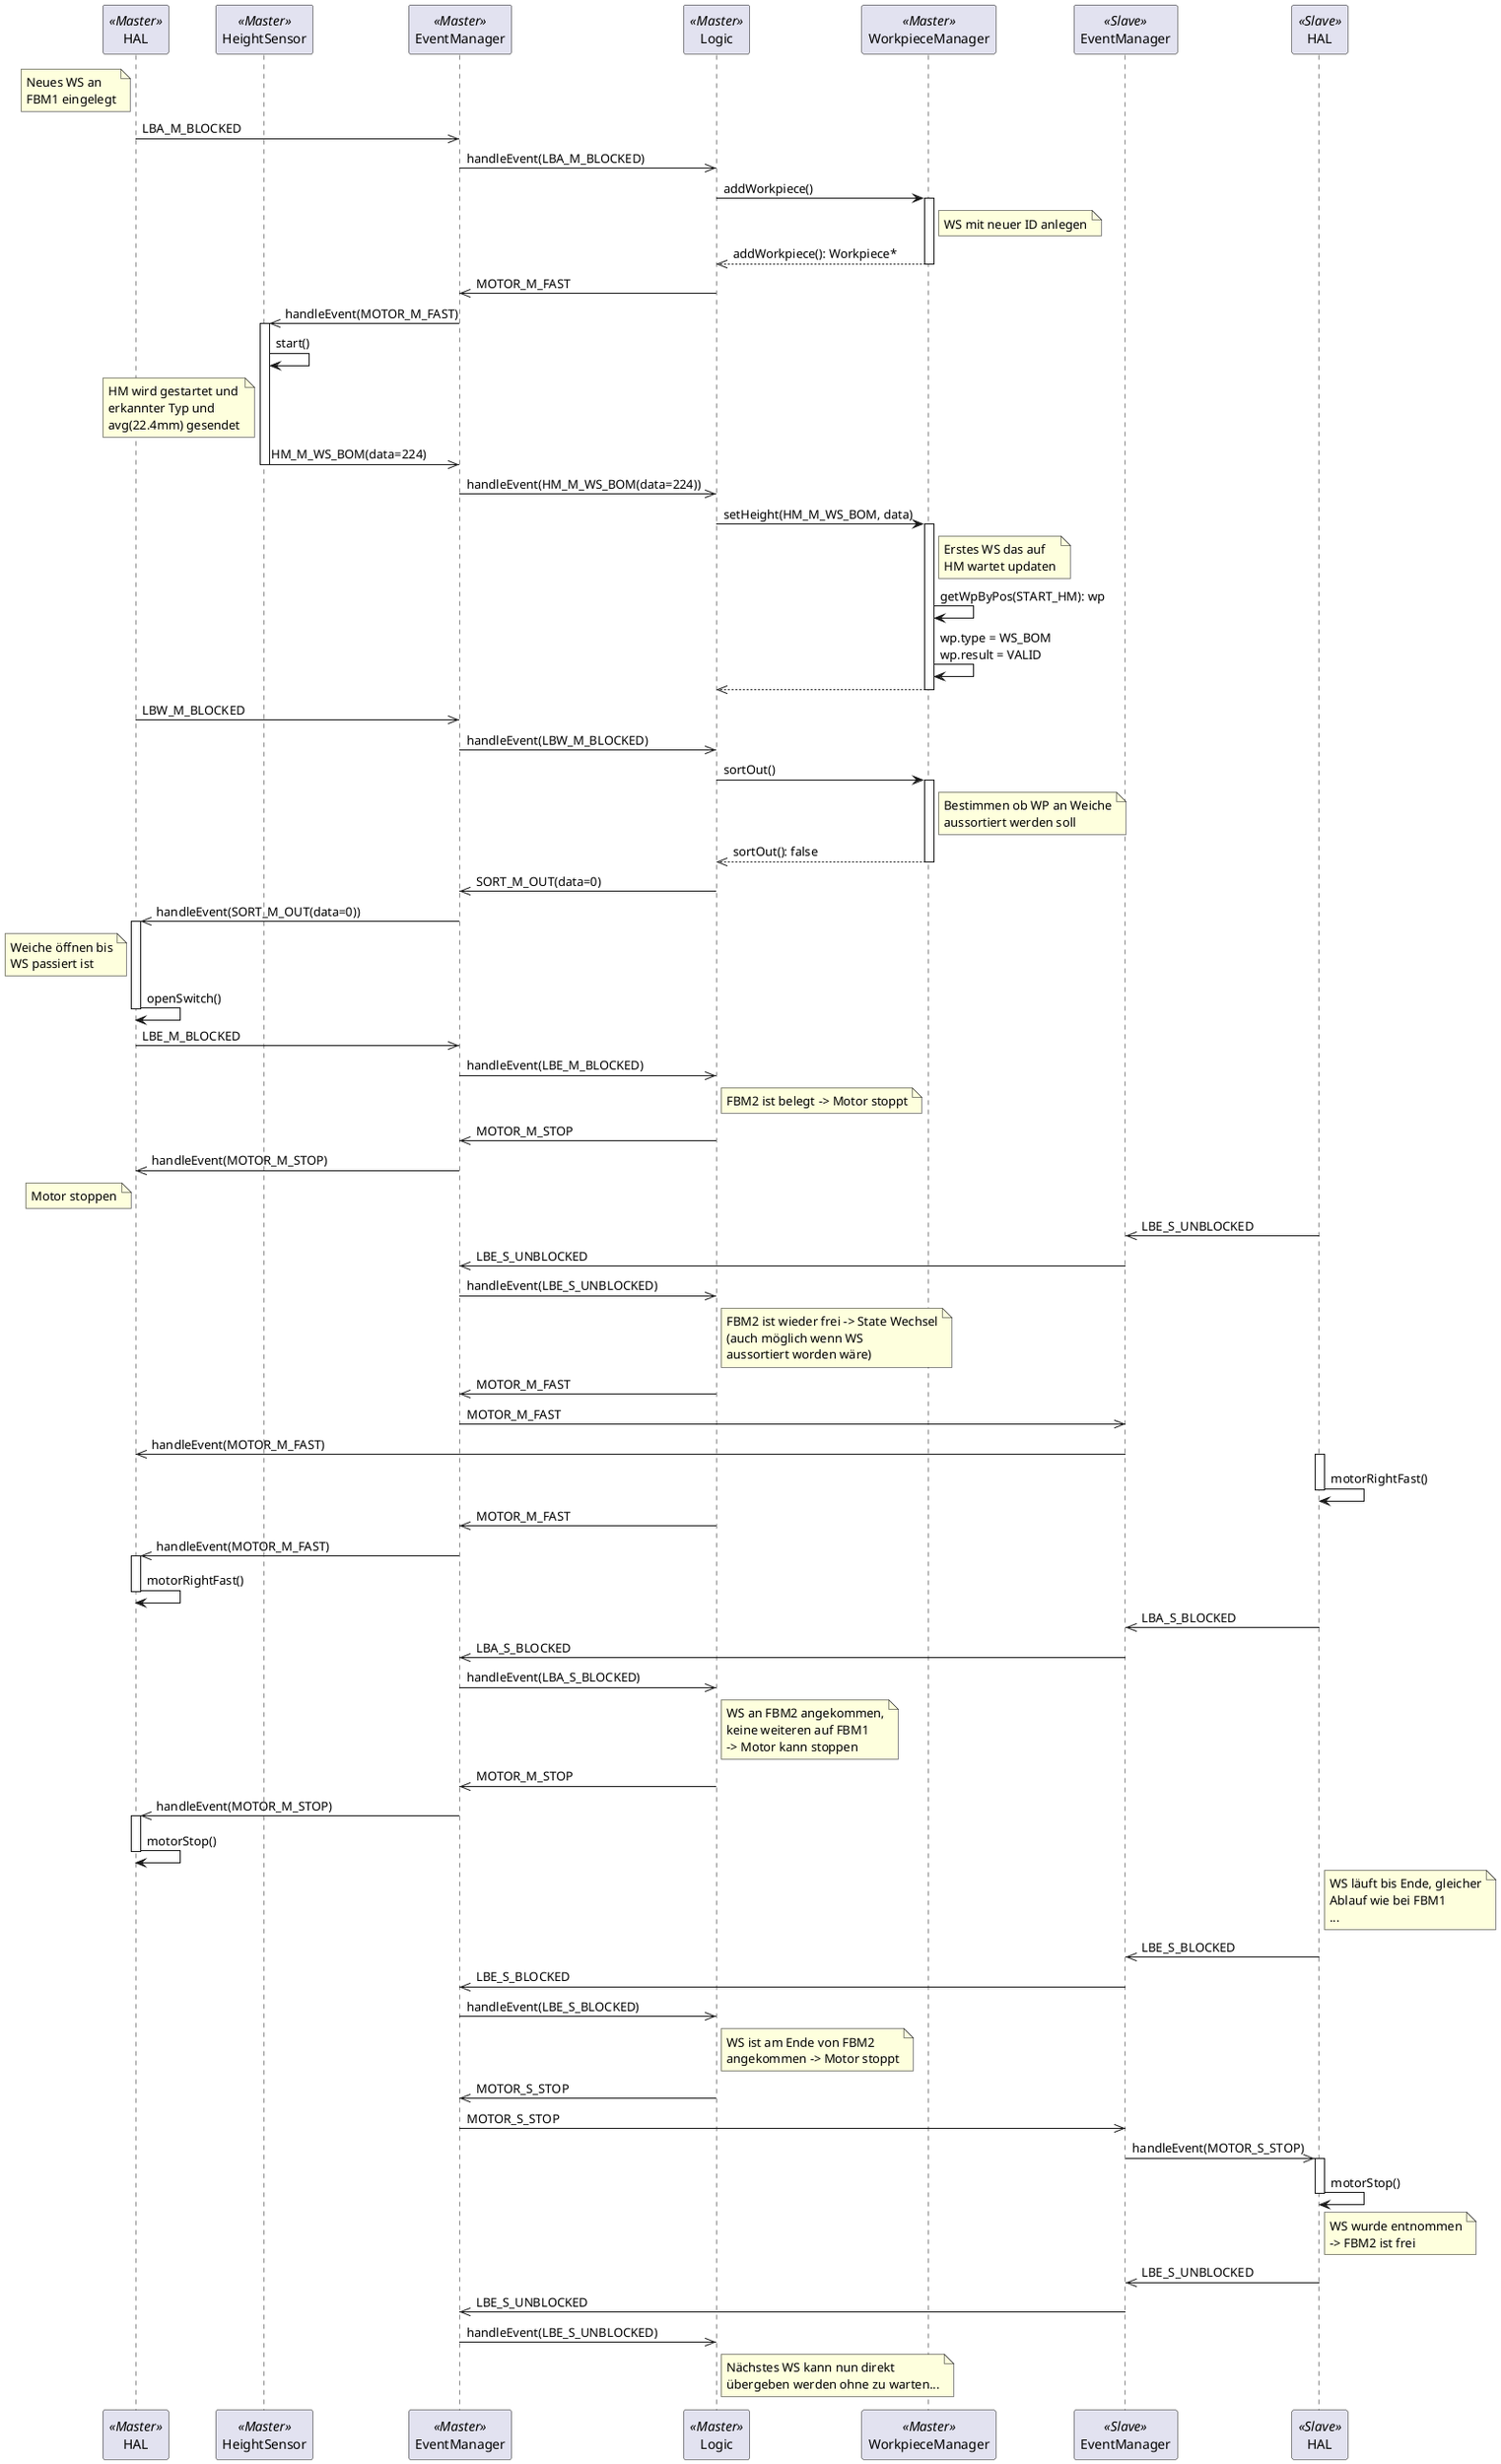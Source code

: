 @startuml
participant "HAL" as HAL_M << Master >>
participant "HeightSensor" as HM_M << Master >>
participant "EventManager" as EVM_M << Master >>
participant "Logic" as Logic << Master >>
participant "WorkpieceManager" as WPM << Master >>
participant "EventManager" as EVM_S << Slave >>
participant "HAL" as HAL_S << Slave >>

note left of HAL_M : Neues WS an\nFBM1 eingelegt
HAL_M ->> EVM_M : LBA_M_BLOCKED
EVM_M ->> Logic : handleEvent(LBA_M_BLOCKED)
Logic -> WPM : addWorkpiece()
note right of WPM : WS mit neuer ID anlegen
activate WPM
WPM -->> Logic : addWorkpiece(): Workpiece*
deactivate WPM
Logic ->> EVM_M : MOTOR_M_FAST
EVM_M ->> HM_M : handleEvent(MOTOR_M_FAST)
activate HM_M
HM_M -> HM_M : start()
note left of HM_M : HM wird gestartet und\nerkannter Typ und\navg(22.4mm) gesendet
HM_M ->> EVM_M : HM_M_WS_BOM(data=224)
deactivate HM_M
EVM_M ->> Logic : handleEvent(HM_M_WS_BOM(data=224))
Logic -> WPM : setHeight(HM_M_WS_BOM, data)
activate WPM
note right of WPM : Erstes WS das auf\nHM wartet updaten
WPM -> WPM : getWpByPos(START_HM): wp
WPM -> WPM : wp.type = WS_BOM\nwp.result = VALID
WPM -->> Logic
deactivate WPM

HAL_M ->> EVM_M : LBW_M_BLOCKED
EVM_M ->> Logic : handleEvent(LBW_M_BLOCKED)
Logic -> WPM : sortOut()
activate WPM
note right of WPM : Bestimmen ob WP an Weiche\naussortiert werden soll
WPM -->> Logic : sortOut(): false
deactivate WPM
Logic ->> EVM_M : SORT_M_OUT(data=0)
EVM_M ->> HAL_M : handleEvent(SORT_M_OUT(data=0))
note left of HAL_M : Weiche öffnen bis\nWS passiert ist
activate HAL_M
HAL_M -> HAL_M : openSwitch()
deactivate HAL_M
HAL_M ->> EVM_M : LBE_M_BLOCKED
EVM_M ->> Logic : handleEvent(LBE_M_BLOCKED)
note right of Logic : FBM2 ist belegt -> Motor stoppt
Logic ->> EVM_M : MOTOR_M_STOP
EVM_M ->> HAL_M : handleEvent(MOTOR_M_STOP)
note left of HAL_M : Motor stoppen
HAL_S ->> EVM_S : LBE_S_UNBLOCKED
EVM_S ->> EVM_M : LBE_S_UNBLOCKED
EVM_M ->> Logic : handleEvent(LBE_S_UNBLOCKED)
note right of Logic : FBM2 ist wieder frei -> State Wechsel\n(auch möglich wenn WS\naussortiert worden wäre)
Logic ->> EVM_M : MOTOR_M_FAST
EVM_M ->> EVM_S : MOTOR_M_FAST
EVM_S ->> HAL_M : handleEvent(MOTOR_M_FAST)
activate HAL_S
HAL_S -> HAL_S : motorRightFast()
deactivate HAL_S
Logic ->> EVM_M : MOTOR_M_FAST
EVM_M ->> HAL_M : handleEvent(MOTOR_M_FAST)
activate HAL_M
HAL_M -> HAL_M : motorRightFast()
deactivate HAL_M

' WS an FBM2 angekommen -> 
HAL_S ->> EVM_S : LBA_S_BLOCKED
EVM_S ->> EVM_M : LBA_S_BLOCKED
EVM_M ->> Logic : handleEvent(LBA_S_BLOCKED)
note right of Logic : WS an FBM2 angekommen,\nkeine weiteren auf FBM1\n-> Motor kann stoppen
Logic ->> EVM_M : MOTOR_M_STOP
EVM_M ->> HAL_M : handleEvent(MOTOR_M_STOP)
activate HAL_M
HAL_M -> HAL_M : motorStop()
deactivate HAL_M

note right of HAL_S : WS läuft bis Ende, gleicher\nAblauf wie bei FBM1\n...
HAL_S ->> EVM_S : LBE_S_BLOCKED
EVM_S ->> EVM_M : LBE_S_BLOCKED
EVM_M ->> Logic : handleEvent(LBE_S_BLOCKED)
note right of Logic : WS ist am Ende von FBM2\nangekommen -> Motor stoppt
Logic ->> EVM_M : MOTOR_S_STOP
EVM_M ->> EVM_S : MOTOR_S_STOP
EVM_S ->> HAL_S : handleEvent(MOTOR_S_STOP)
activate HAL_S
HAL_S -> HAL_S : motorStop()
deactivate HAL_S

note right of HAL_S : WS wurde entnommen\n-> FBM2 ist frei
HAL_S ->> EVM_S : LBE_S_UNBLOCKED
EVM_S ->> EVM_M : LBE_S_UNBLOCKED
EVM_M ->> Logic : handleEvent(LBE_S_UNBLOCKED)
note right of Logic : Nächstes WS kann nun direkt\nübergeben werden ohne zu warten...

@enduml